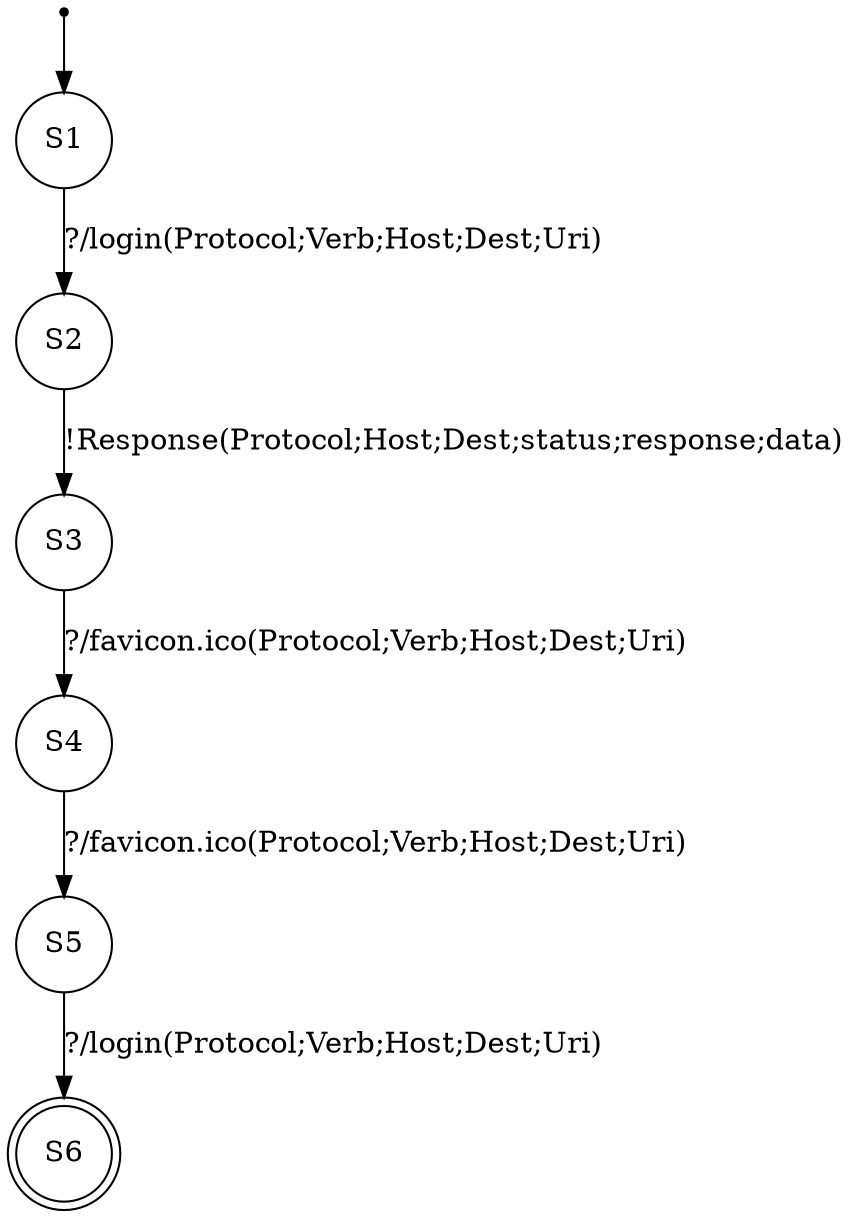 digraph LTS {
S00[shape=point]
S1[label=S1,shape=circle];
S2[label=S2,shape=circle];
S3[label=S3,shape=circle];
S4[label=S4,shape=circle];
S5[label=S5,shape=circle];
S6[label=S6,shape=doublecircle];
S00 -> S1
S1 -> S2[label ="?/login(Protocol;Verb;Host;Dest;Uri)"];
S2 -> S3[label ="!Response(Protocol;Host;Dest;status;response;data)"];
S3 -> S4[label ="?/favicon.ico(Protocol;Verb;Host;Dest;Uri)"];
S4 -> S5[label ="?/favicon.ico(Protocol;Verb;Host;Dest;Uri)"];
S5 -> S6[label ="?/login(Protocol;Verb;Host;Dest;Uri)"];
}
